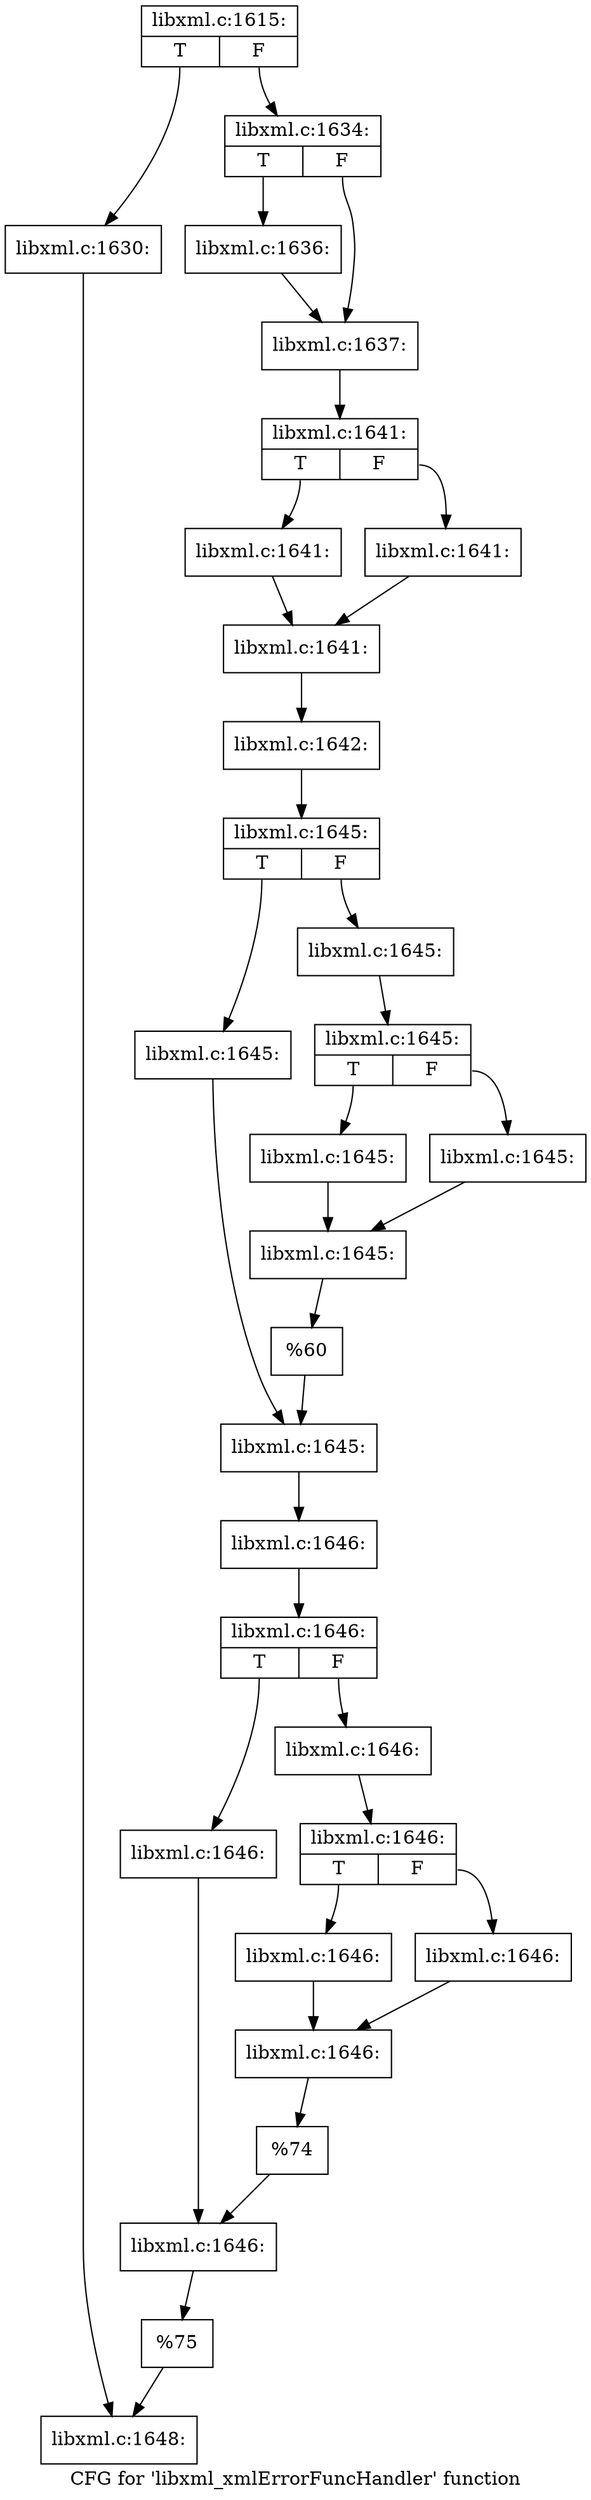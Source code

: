 digraph "CFG for 'libxml_xmlErrorFuncHandler' function" {
	label="CFG for 'libxml_xmlErrorFuncHandler' function";

	Node0x54a6710 [shape=record,label="{libxml.c:1615:|{<s0>T|<s1>F}}"];
	Node0x54a6710:s0 -> Node0x54aab70;
	Node0x54a6710:s1 -> Node0x54aac10;
	Node0x54aab70 [shape=record,label="{libxml.c:1630:}"];
	Node0x54aab70 -> Node0x54aabc0;
	Node0x54aac10 [shape=record,label="{libxml.c:1634:|{<s0>T|<s1>F}}"];
	Node0x54aac10:s0 -> Node0x54aba30;
	Node0x54aac10:s1 -> Node0x54ac270;
	Node0x54aba30 [shape=record,label="{libxml.c:1636:}"];
	Node0x54aba30 -> Node0x54ac270;
	Node0x54ac270 [shape=record,label="{libxml.c:1637:}"];
	Node0x54ac270 -> Node0x54ad5b0;
	Node0x54ad5b0 [shape=record,label="{libxml.c:1641:|{<s0>T|<s1>F}}"];
	Node0x54ad5b0:s0 -> Node0x54ad760;
	Node0x54ad5b0:s1 -> Node0x54ad800;
	Node0x54ad760 [shape=record,label="{libxml.c:1641:}"];
	Node0x54ad760 -> Node0x54ad7b0;
	Node0x54ad800 [shape=record,label="{libxml.c:1641:}"];
	Node0x54ad800 -> Node0x54ad7b0;
	Node0x54ad7b0 [shape=record,label="{libxml.c:1641:}"];
	Node0x54ad7b0 -> Node0x54ad510;
	Node0x54ad510 [shape=record,label="{libxml.c:1642:}"];
	Node0x54ad510 -> Node0x54ae710;
	Node0x54ae710 [shape=record,label="{libxml.c:1645:|{<s0>T|<s1>F}}"];
	Node0x54ae710:s0 -> Node0x54ae8c0;
	Node0x54ae710:s1 -> Node0x54ae960;
	Node0x54ae8c0 [shape=record,label="{libxml.c:1645:}"];
	Node0x54ae8c0 -> Node0x54ae910;
	Node0x54ae960 [shape=record,label="{libxml.c:1645:}"];
	Node0x54ae960 -> Node0x54aeba0;
	Node0x54aeba0 [shape=record,label="{libxml.c:1645:|{<s0>T|<s1>F}}"];
	Node0x54aeba0:s0 -> Node0x54adf30;
	Node0x54aeba0:s1 -> Node0x54ae7e0;
	Node0x54adf30 [shape=record,label="{libxml.c:1645:}"];
	Node0x54adf30 -> Node0x54acf60;
	Node0x54ae7e0 [shape=record,label="{libxml.c:1645:}"];
	Node0x54ae7e0 -> Node0x54acf60;
	Node0x54acf60 [shape=record,label="{libxml.c:1645:}"];
	Node0x54acf60 -> Node0x54aeb00;
	Node0x54aeb00 [shape=record,label="{%60}"];
	Node0x54aeb00 -> Node0x54ae910;
	Node0x54ae910 [shape=record,label="{libxml.c:1645:}"];
	Node0x54ae910 -> Node0x54ad560;
	Node0x54ad560 [shape=record,label="{libxml.c:1646:}"];
	Node0x54ad560 -> Node0x54ae470;
	Node0x54ae470 [shape=record,label="{libxml.c:1646:|{<s0>T|<s1>F}}"];
	Node0x54ae470:s0 -> Node0x5453120;
	Node0x54ae470:s1 -> Node0x54531c0;
	Node0x5453120 [shape=record,label="{libxml.c:1646:}"];
	Node0x5453120 -> Node0x5453170;
	Node0x54531c0 [shape=record,label="{libxml.c:1646:}"];
	Node0x54531c0 -> Node0x5453460;
	Node0x5453460 [shape=record,label="{libxml.c:1646:|{<s0>T|<s1>F}}"];
	Node0x5453460:s0 -> Node0x5453590;
	Node0x5453460:s1 -> Node0x5453630;
	Node0x5453590 [shape=record,label="{libxml.c:1646:}"];
	Node0x5453590 -> Node0x54535e0;
	Node0x5453630 [shape=record,label="{libxml.c:1646:}"];
	Node0x5453630 -> Node0x54535e0;
	Node0x54535e0 [shape=record,label="{libxml.c:1646:}"];
	Node0x54535e0 -> Node0x54533c0;
	Node0x54533c0 [shape=record,label="{%74}"];
	Node0x54533c0 -> Node0x5453170;
	Node0x5453170 [shape=record,label="{libxml.c:1646:}"];
	Node0x5453170 -> Node0x54ae6c0;
	Node0x54ae6c0 [shape=record,label="{%75}"];
	Node0x54ae6c0 -> Node0x54aabc0;
	Node0x54aabc0 [shape=record,label="{libxml.c:1648:}"];
}
